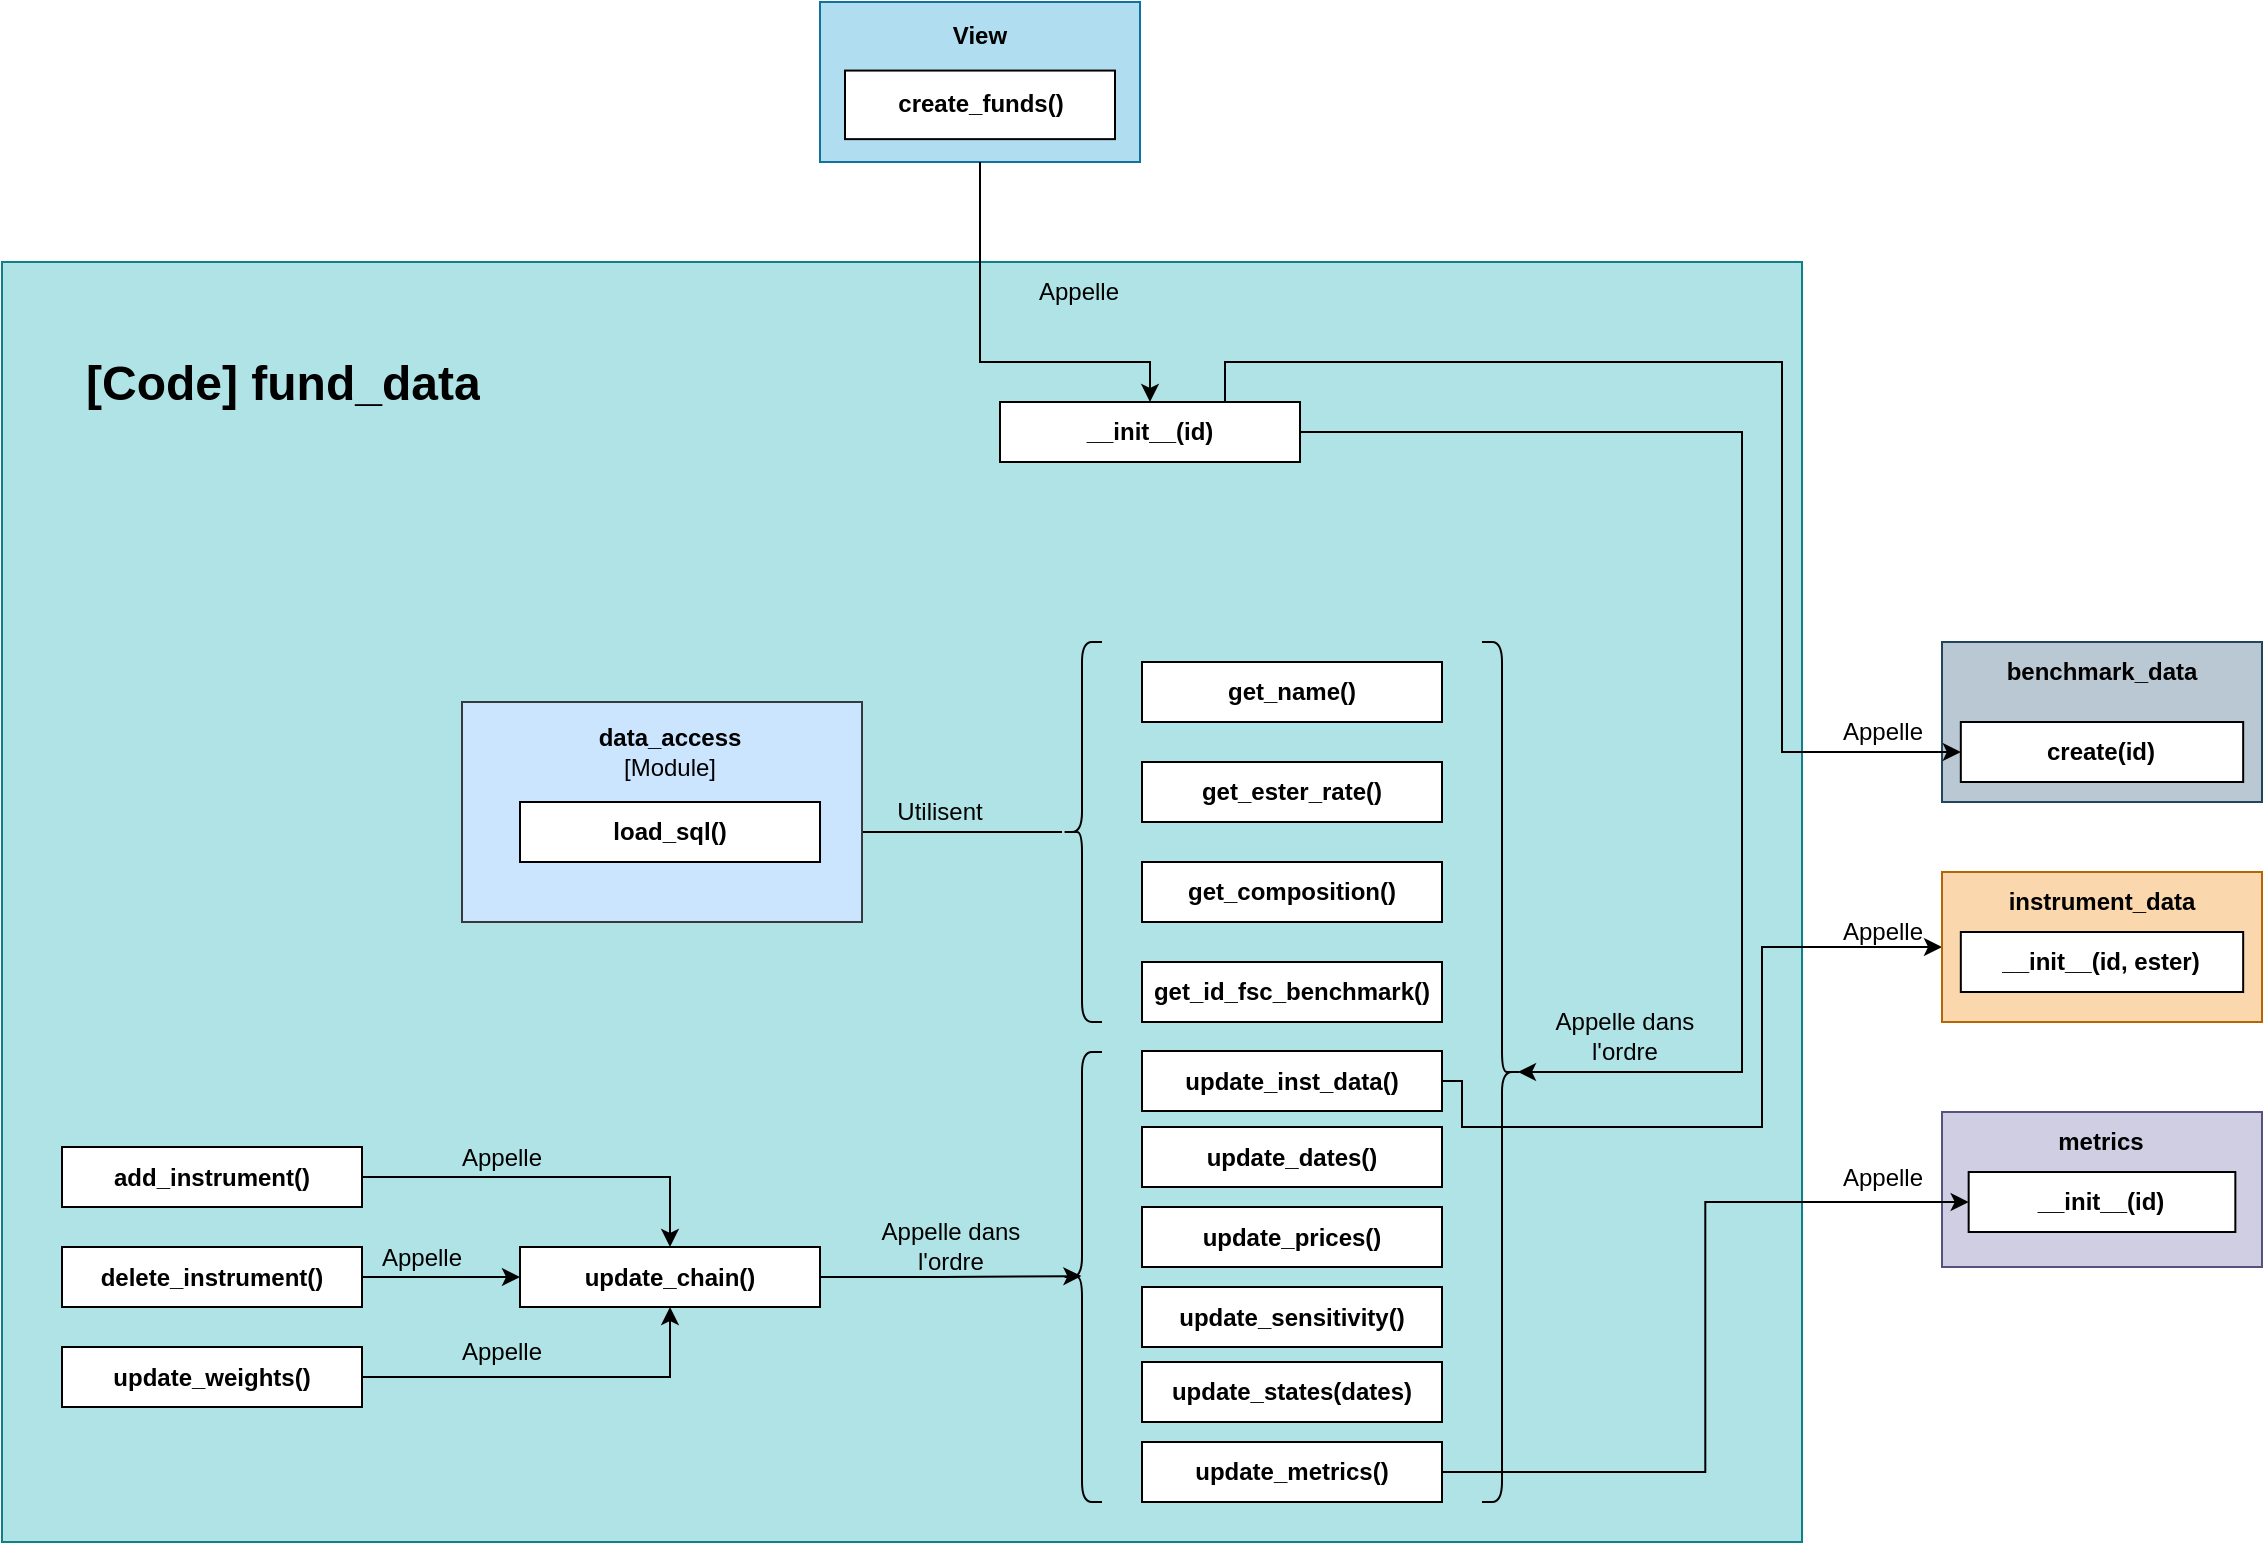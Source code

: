 <mxfile version="27.2.0">
  <diagram name="Page-1" id="jNu9Z5zwB6WvqihafVrA">
    <mxGraphModel dx="2245" dy="828" grid="1" gridSize="10" guides="1" tooltips="1" connect="1" arrows="1" fold="1" page="1" pageScale="1" pageWidth="827" pageHeight="1169" math="0" shadow="0">
      <root>
        <mxCell id="0" />
        <mxCell id="1" parent="0" />
        <mxCell id="xhRnbUlI3p6U2ewP2E0r-1" value="&lt;br&gt;&lt;div&gt;&lt;br&gt;&lt;/div&gt;" style="rounded=0;whiteSpace=wrap;html=1;fillColor=#b0e3e6;strokeColor=#0e8088;" parent="1" vertex="1">
          <mxGeometry x="-10" y="160" width="900" height="640" as="geometry" />
        </mxCell>
        <mxCell id="xhRnbUlI3p6U2ewP2E0r-17" value="&lt;b&gt;get_name()&lt;/b&gt;" style="rounded=0;whiteSpace=wrap;html=1;" parent="1" vertex="1">
          <mxGeometry x="560" y="360" width="150" height="30" as="geometry" />
        </mxCell>
        <mxCell id="xhRnbUlI3p6U2ewP2E0r-18" value="&lt;b&gt;get_ester_rate()&lt;/b&gt;" style="rounded=0;whiteSpace=wrap;html=1;" parent="1" vertex="1">
          <mxGeometry x="560" y="410" width="150" height="30" as="geometry" />
        </mxCell>
        <mxCell id="xhRnbUlI3p6U2ewP2E0r-19" value="&lt;b&gt;get_composition()&lt;/b&gt;" style="rounded=0;whiteSpace=wrap;html=1;" parent="1" vertex="1">
          <mxGeometry x="560" y="460" width="150" height="30" as="geometry" />
        </mxCell>
        <mxCell id="xhRnbUlI3p6U2ewP2E0r-20" value="&lt;b&gt;get_id_fsc_benchmark()&lt;/b&gt;" style="rounded=0;whiteSpace=wrap;html=1;" parent="1" vertex="1">
          <mxGeometry x="560" y="510" width="150" height="30" as="geometry" />
        </mxCell>
        <mxCell id="xhRnbUlI3p6U2ewP2E0r-97" style="edgeStyle=orthogonalEdgeStyle;rounded=0;orthogonalLoop=1;jettySize=auto;html=1;entryX=0;entryY=0.5;entryDx=0;entryDy=0;" parent="1" edge="1">
          <mxGeometry relative="1" as="geometry">
            <mxPoint x="710" y="569.494" as="sourcePoint" />
            <mxPoint x="960" y="502.5" as="targetPoint" />
            <Array as="points">
              <mxPoint x="720" y="569.5" />
              <mxPoint x="720" y="592.5" />
              <mxPoint x="870" y="592.5" />
              <mxPoint x="870" y="502.5" />
            </Array>
          </mxGeometry>
        </mxCell>
        <mxCell id="xhRnbUlI3p6U2ewP2E0r-21" value="&lt;b&gt;update_inst_data()&lt;/b&gt;" style="rounded=0;whiteSpace=wrap;html=1;" parent="1" vertex="1">
          <mxGeometry x="560" y="554.5" width="150" height="30" as="geometry" />
        </mxCell>
        <mxCell id="xhRnbUlI3p6U2ewP2E0r-22" value="&lt;b&gt;update_dates()&lt;/b&gt;" style="rounded=0;whiteSpace=wrap;html=1;" parent="1" vertex="1">
          <mxGeometry x="560" y="592.5" width="150" height="30" as="geometry" />
        </mxCell>
        <mxCell id="xhRnbUlI3p6U2ewP2E0r-23" value="&lt;b&gt;update_prices()&lt;/b&gt;" style="rounded=0;whiteSpace=wrap;html=1;" parent="1" vertex="1">
          <mxGeometry x="560" y="632.5" width="150" height="30" as="geometry" />
        </mxCell>
        <mxCell id="xhRnbUlI3p6U2ewP2E0r-24" value="&lt;b&gt;update_sensitivity()&lt;/b&gt;" style="rounded=0;whiteSpace=wrap;html=1;" parent="1" vertex="1">
          <mxGeometry x="560" y="672.5" width="150" height="30" as="geometry" />
        </mxCell>
        <mxCell id="xhRnbUlI3p6U2ewP2E0r-25" value="&lt;b&gt;update_chain()&lt;/b&gt;" style="rounded=0;whiteSpace=wrap;html=1;" parent="1" vertex="1">
          <mxGeometry x="249" y="652.5" width="150" height="30" as="geometry" />
        </mxCell>
        <mxCell id="xhRnbUlI3p6U2ewP2E0r-26" value="" style="shape=curlyBracket;whiteSpace=wrap;html=1;rounded=1;labelPosition=left;verticalLabelPosition=middle;align=right;verticalAlign=middle;" parent="1" vertex="1">
          <mxGeometry x="520" y="555" width="20" height="225" as="geometry" />
        </mxCell>
        <mxCell id="xhRnbUlI3p6U2ewP2E0r-28" style="edgeStyle=orthogonalEdgeStyle;rounded=0;orthogonalLoop=1;jettySize=auto;html=1;entryX=0.485;entryY=0.498;entryDx=0;entryDy=0;entryPerimeter=0;" parent="1" source="xhRnbUlI3p6U2ewP2E0r-25" target="xhRnbUlI3p6U2ewP2E0r-26" edge="1">
          <mxGeometry relative="1" as="geometry" />
        </mxCell>
        <mxCell id="xhRnbUlI3p6U2ewP2E0r-29" value="&lt;b&gt;update_states(dates)&lt;/b&gt;" style="rounded=0;whiteSpace=wrap;html=1;" parent="1" vertex="1">
          <mxGeometry x="560" y="710" width="150" height="30" as="geometry" />
        </mxCell>
        <mxCell id="xhRnbUlI3p6U2ewP2E0r-30" value="&lt;b&gt;update_metrics()&lt;/b&gt;" style="rounded=0;whiteSpace=wrap;html=1;" parent="1" vertex="1">
          <mxGeometry x="560" y="750" width="150" height="30" as="geometry" />
        </mxCell>
        <mxCell id="xhRnbUlI3p6U2ewP2E0r-41" value="" style="shape=curlyBracket;whiteSpace=wrap;html=1;rounded=1;labelPosition=left;verticalLabelPosition=middle;align=right;verticalAlign=middle;flipV=1;flipH=1;" parent="1" vertex="1">
          <mxGeometry x="730" y="350" width="20" height="430" as="geometry" />
        </mxCell>
        <mxCell id="xhRnbUlI3p6U2ewP2E0r-42" value="&lt;b&gt;__init__(id)&lt;/b&gt;" style="rounded=0;whiteSpace=wrap;html=1;" parent="1" vertex="1">
          <mxGeometry x="489" y="230" width="150" height="30" as="geometry" />
        </mxCell>
        <mxCell id="xhRnbUlI3p6U2ewP2E0r-45" style="edgeStyle=orthogonalEdgeStyle;rounded=0;orthogonalLoop=1;jettySize=auto;html=1;entryX=0.1;entryY=0.5;entryDx=0;entryDy=0;entryPerimeter=0;" parent="1" source="xhRnbUlI3p6U2ewP2E0r-42" target="xhRnbUlI3p6U2ewP2E0r-41" edge="1">
          <mxGeometry relative="1" as="geometry">
            <Array as="points">
              <mxPoint x="860" y="245" />
              <mxPoint x="860" y="565" />
            </Array>
          </mxGeometry>
        </mxCell>
        <mxCell id="xhRnbUlI3p6U2ewP2E0r-49" value="Appelle dans l&#39;ordre" style="text;html=1;align=center;verticalAlign=middle;whiteSpace=wrap;rounded=0;" parent="1" vertex="1">
          <mxGeometry x="414" y="636.5" width="101" height="30" as="geometry" />
        </mxCell>
        <mxCell id="xhRnbUlI3p6U2ewP2E0r-50" value="Appelle dans l&#39;ordre" style="text;html=1;align=center;verticalAlign=middle;whiteSpace=wrap;rounded=0;" parent="1" vertex="1">
          <mxGeometry x="751" y="532" width="101" height="30" as="geometry" />
        </mxCell>
        <mxCell id="xhRnbUlI3p6U2ewP2E0r-54" style="edgeStyle=orthogonalEdgeStyle;rounded=0;orthogonalLoop=1;jettySize=auto;html=1;" parent="1" source="xhRnbUlI3p6U2ewP2E0r-51" target="xhRnbUlI3p6U2ewP2E0r-52" edge="1">
          <mxGeometry relative="1" as="geometry" />
        </mxCell>
        <mxCell id="xhRnbUlI3p6U2ewP2E0r-51" value="" style="shape=curlyBracket;whiteSpace=wrap;html=1;rounded=1;labelPosition=left;verticalLabelPosition=middle;align=right;verticalAlign=middle;" parent="1" vertex="1">
          <mxGeometry x="520" y="350" width="20" height="190" as="geometry" />
        </mxCell>
        <mxCell id="xhRnbUlI3p6U2ewP2E0r-55" value="Utilisent" style="text;html=1;align=center;verticalAlign=middle;whiteSpace=wrap;rounded=0;" parent="1" vertex="1">
          <mxGeometry x="429" y="420" width="60" height="30" as="geometry" />
        </mxCell>
        <mxCell id="xhRnbUlI3p6U2ewP2E0r-59" style="edgeStyle=orthogonalEdgeStyle;rounded=0;orthogonalLoop=1;jettySize=auto;html=1;entryX=0.5;entryY=0;entryDx=0;entryDy=0;" parent="1" source="xhRnbUlI3p6U2ewP2E0r-56" target="xhRnbUlI3p6U2ewP2E0r-25" edge="1">
          <mxGeometry relative="1" as="geometry" />
        </mxCell>
        <mxCell id="xhRnbUlI3p6U2ewP2E0r-56" value="&lt;b&gt;add_instrument()&lt;/b&gt;" style="rounded=0;whiteSpace=wrap;html=1;" parent="1" vertex="1">
          <mxGeometry x="20" y="602.5" width="150" height="30" as="geometry" />
        </mxCell>
        <mxCell id="xhRnbUlI3p6U2ewP2E0r-60" style="edgeStyle=orthogonalEdgeStyle;rounded=0;orthogonalLoop=1;jettySize=auto;html=1;entryX=0;entryY=0.5;entryDx=0;entryDy=0;" parent="1" source="xhRnbUlI3p6U2ewP2E0r-57" target="xhRnbUlI3p6U2ewP2E0r-25" edge="1">
          <mxGeometry relative="1" as="geometry" />
        </mxCell>
        <mxCell id="xhRnbUlI3p6U2ewP2E0r-57" value="&lt;b&gt;delete_instrument()&lt;/b&gt;" style="rounded=0;whiteSpace=wrap;html=1;" parent="1" vertex="1">
          <mxGeometry x="20" y="652.5" width="150" height="30" as="geometry" />
        </mxCell>
        <mxCell id="xhRnbUlI3p6U2ewP2E0r-61" style="edgeStyle=orthogonalEdgeStyle;rounded=0;orthogonalLoop=1;jettySize=auto;html=1;entryX=0.5;entryY=1;entryDx=0;entryDy=0;" parent="1" source="xhRnbUlI3p6U2ewP2E0r-58" target="xhRnbUlI3p6U2ewP2E0r-25" edge="1">
          <mxGeometry relative="1" as="geometry" />
        </mxCell>
        <mxCell id="xhRnbUlI3p6U2ewP2E0r-58" value="&lt;b&gt;update_weights()&lt;/b&gt;" style="rounded=0;whiteSpace=wrap;html=1;" parent="1" vertex="1">
          <mxGeometry x="20" y="702.5" width="150" height="30" as="geometry" />
        </mxCell>
        <mxCell id="xhRnbUlI3p6U2ewP2E0r-62" value="Appelle" style="text;html=1;align=center;verticalAlign=middle;whiteSpace=wrap;rounded=0;" parent="1" vertex="1">
          <mxGeometry x="210" y="592.5" width="60" height="30" as="geometry" />
        </mxCell>
        <mxCell id="xhRnbUlI3p6U2ewP2E0r-63" value="Appelle" style="text;html=1;align=center;verticalAlign=middle;whiteSpace=wrap;rounded=0;" parent="1" vertex="1">
          <mxGeometry x="170" y="642.5" width="60" height="30" as="geometry" />
        </mxCell>
        <mxCell id="xhRnbUlI3p6U2ewP2E0r-64" value="Appelle" style="text;html=1;align=center;verticalAlign=middle;whiteSpace=wrap;rounded=0;" parent="1" vertex="1">
          <mxGeometry x="210" y="690" width="60" height="30" as="geometry" />
        </mxCell>
        <mxCell id="xhRnbUlI3p6U2ewP2E0r-65" value="&lt;h1 style=&quot;margin-top: 0px;&quot;&gt;&lt;span style=&quot;background-color: transparent; color: light-dark(rgb(0, 0, 0), rgb(255, 255, 255));&quot;&gt;[Code] fund_data&lt;/span&gt;&lt;/h1&gt;&lt;h1 style=&quot;margin-top: 0px;&quot;&gt;&lt;br&gt;&lt;/h1&gt;" style="text;html=1;whiteSpace=wrap;overflow=hidden;rounded=0;" parent="1" vertex="1">
          <mxGeometry x="30" y="200" width="310" height="120" as="geometry" />
        </mxCell>
        <mxCell id="xhRnbUlI3p6U2ewP2E0r-81" value="Appelle" style="text;html=1;align=center;verticalAlign=middle;whiteSpace=wrap;rounded=0;" parent="1" vertex="1">
          <mxGeometry x="880" y="602.5" width="101" height="30" as="geometry" />
        </mxCell>
        <mxCell id="xhRnbUlI3p6U2ewP2E0r-83" value="" style="group" parent="1" vertex="1" connectable="0">
          <mxGeometry x="960" y="350" width="160" height="80" as="geometry" />
        </mxCell>
        <mxCell id="xhRnbUlI3p6U2ewP2E0r-69" value="&lt;br&gt;&lt;div&gt;&lt;br&gt;&lt;/div&gt;" style="rounded=0;whiteSpace=wrap;html=1;fillColor=#bac8d3;strokeColor=#23445d;" parent="xhRnbUlI3p6U2ewP2E0r-83" vertex="1">
          <mxGeometry width="160" height="80" as="geometry" />
        </mxCell>
        <mxCell id="xhRnbUlI3p6U2ewP2E0r-70" value="&lt;b&gt;create(id)&lt;/b&gt;" style="rounded=0;whiteSpace=wrap;html=1;" parent="xhRnbUlI3p6U2ewP2E0r-83" vertex="1">
          <mxGeometry x="9.412" y="40" width="141.176" height="30" as="geometry" />
        </mxCell>
        <mxCell id="xhRnbUlI3p6U2ewP2E0r-72" value="&lt;b&gt;benchmark_data&lt;/b&gt;" style="text;html=1;align=center;verticalAlign=middle;whiteSpace=wrap;rounded=0;" parent="xhRnbUlI3p6U2ewP2E0r-83" vertex="1">
          <mxGeometry x="51.765" width="56.471" height="30" as="geometry" />
        </mxCell>
        <mxCell id="xhRnbUlI3p6U2ewP2E0r-73" style="edgeStyle=orthogonalEdgeStyle;rounded=0;orthogonalLoop=1;jettySize=auto;html=1;exitX=0.75;exitY=0;exitDx=0;exitDy=0;entryX=0;entryY=0.5;entryDx=0;entryDy=0;" parent="1" source="xhRnbUlI3p6U2ewP2E0r-42" target="xhRnbUlI3p6U2ewP2E0r-70" edge="1">
          <mxGeometry relative="1" as="geometry">
            <Array as="points">
              <mxPoint x="601" y="210" />
              <mxPoint x="880" y="210" />
              <mxPoint x="880" y="405" />
            </Array>
          </mxGeometry>
        </mxCell>
        <mxCell id="xhRnbUlI3p6U2ewP2E0r-84" value="" style="group" parent="1" vertex="1" connectable="0">
          <mxGeometry x="960" y="585" width="160" height="77.5" as="geometry" />
        </mxCell>
        <mxCell id="xhRnbUlI3p6U2ewP2E0r-77" value="" style="rounded=0;whiteSpace=wrap;html=1;fillColor=#d0cee2;strokeColor=#56517e;" parent="xhRnbUlI3p6U2ewP2E0r-84" vertex="1">
          <mxGeometry width="160" height="77.5" as="geometry" />
        </mxCell>
        <mxCell id="xhRnbUlI3p6U2ewP2E0r-78" value="&lt;b&gt;metrics&lt;/b&gt;" style="text;html=1;align=center;verticalAlign=middle;whiteSpace=wrap;rounded=0;" parent="xhRnbUlI3p6U2ewP2E0r-84" vertex="1">
          <mxGeometry x="53.333" width="53.333" height="30" as="geometry" />
        </mxCell>
        <mxCell id="xhRnbUlI3p6U2ewP2E0r-79" value="&lt;b&gt;__init__(id)&lt;/b&gt;" style="rounded=0;whiteSpace=wrap;html=1;" parent="xhRnbUlI3p6U2ewP2E0r-84" vertex="1">
          <mxGeometry x="13.333" y="30" width="133.333" height="30" as="geometry" />
        </mxCell>
        <mxCell id="xhRnbUlI3p6U2ewP2E0r-80" style="edgeStyle=orthogonalEdgeStyle;rounded=0;orthogonalLoop=1;jettySize=auto;html=1;entryX=0;entryY=0.5;entryDx=0;entryDy=0;" parent="1" source="xhRnbUlI3p6U2ewP2E0r-30" target="xhRnbUlI3p6U2ewP2E0r-79" edge="1">
          <mxGeometry relative="1" as="geometry" />
        </mxCell>
        <mxCell id="xhRnbUlI3p6U2ewP2E0r-86" value="Appelle" style="text;html=1;align=center;verticalAlign=middle;whiteSpace=wrap;rounded=0;" parent="1" vertex="1">
          <mxGeometry x="880" y="380" width="101" height="30" as="geometry" />
        </mxCell>
        <mxCell id="xhRnbUlI3p6U2ewP2E0r-89" value="" style="group" parent="1" vertex="1" connectable="0">
          <mxGeometry x="960" y="465" width="160" height="75" as="geometry" />
        </mxCell>
        <mxCell id="xhRnbUlI3p6U2ewP2E0r-76" value="&lt;div&gt;&lt;div&gt;&lt;div&gt;&lt;br&gt;&lt;/div&gt;&lt;/div&gt;&lt;/div&gt;" style="rounded=0;whiteSpace=wrap;html=1;fillColor=#fad7ac;strokeColor=#b46504;" parent="xhRnbUlI3p6U2ewP2E0r-89" vertex="1">
          <mxGeometry width="160" height="75" as="geometry" />
        </mxCell>
        <mxCell id="xhRnbUlI3p6U2ewP2E0r-87" value="&lt;b&gt;__init__(id, ester)&lt;/b&gt;" style="rounded=0;whiteSpace=wrap;html=1;" parent="xhRnbUlI3p6U2ewP2E0r-89" vertex="1">
          <mxGeometry x="9.412" y="30" width="141.176" height="30" as="geometry" />
        </mxCell>
        <mxCell id="xhRnbUlI3p6U2ewP2E0r-88" value="&lt;b&gt;instrument_data&lt;/b&gt;" style="text;html=1;align=center;verticalAlign=middle;whiteSpace=wrap;rounded=0;" parent="xhRnbUlI3p6U2ewP2E0r-89" vertex="1">
          <mxGeometry x="51.765" width="56.471" height="30" as="geometry" />
        </mxCell>
        <mxCell id="xhRnbUlI3p6U2ewP2E0r-93" value="" style="group" parent="1" vertex="1" connectable="0">
          <mxGeometry x="399" y="30" width="180" height="80" as="geometry" />
        </mxCell>
        <mxCell id="xhRnbUlI3p6U2ewP2E0r-94" value="" style="group" parent="xhRnbUlI3p6U2ewP2E0r-93" vertex="1" connectable="0">
          <mxGeometry width="160" height="80" as="geometry" />
        </mxCell>
        <mxCell id="xhRnbUlI3p6U2ewP2E0r-75" value="" style="rounded=0;whiteSpace=wrap;html=1;fillColor=#b1ddf0;strokeColor=#10739e;" parent="xhRnbUlI3p6U2ewP2E0r-94" vertex="1">
          <mxGeometry width="160" height="80" as="geometry" />
        </mxCell>
        <mxCell id="xhRnbUlI3p6U2ewP2E0r-91" value="&lt;b&gt;create_funds()&lt;/b&gt;" style="rounded=0;whiteSpace=wrap;html=1;" parent="xhRnbUlI3p6U2ewP2E0r-94" vertex="1">
          <mxGeometry x="12.5" y="34.286" width="135" height="34.286" as="geometry" />
        </mxCell>
        <mxCell id="xhRnbUlI3p6U2ewP2E0r-92" value="&lt;b&gt;View&lt;/b&gt;" style="text;html=1;align=center;verticalAlign=middle;whiteSpace=wrap;rounded=0;" parent="xhRnbUlI3p6U2ewP2E0r-94" vertex="1">
          <mxGeometry x="50" width="60" height="34.286" as="geometry" />
        </mxCell>
        <mxCell id="xhRnbUlI3p6U2ewP2E0r-95" style="edgeStyle=orthogonalEdgeStyle;rounded=0;orthogonalLoop=1;jettySize=auto;html=1;entryX=0.5;entryY=0;entryDx=0;entryDy=0;" parent="1" source="xhRnbUlI3p6U2ewP2E0r-75" target="xhRnbUlI3p6U2ewP2E0r-42" edge="1">
          <mxGeometry relative="1" as="geometry">
            <Array as="points">
              <mxPoint x="479" y="210" />
              <mxPoint x="564" y="210" />
            </Array>
          </mxGeometry>
        </mxCell>
        <mxCell id="xhRnbUlI3p6U2ewP2E0r-96" value="Appelle" style="text;html=1;align=center;verticalAlign=middle;whiteSpace=wrap;rounded=0;" parent="1" vertex="1">
          <mxGeometry x="478" y="160" width="101" height="30" as="geometry" />
        </mxCell>
        <mxCell id="xhRnbUlI3p6U2ewP2E0r-98" value="Appelle" style="text;html=1;align=center;verticalAlign=middle;whiteSpace=wrap;rounded=0;" parent="1" vertex="1">
          <mxGeometry x="880" y="480" width="101" height="30" as="geometry" />
        </mxCell>
        <mxCell id="xhRnbUlI3p6U2ewP2E0r-99" value="" style="group" parent="1" vertex="1" connectable="0">
          <mxGeometry x="220" y="380" width="200" height="110" as="geometry" />
        </mxCell>
        <mxCell id="xhRnbUlI3p6U2ewP2E0r-66" value="" style="rounded=0;whiteSpace=wrap;html=1;fillColor=#cce5ff;strokeColor=#36393d;" parent="xhRnbUlI3p6U2ewP2E0r-99" vertex="1">
          <mxGeometry width="200" height="110" as="geometry" />
        </mxCell>
        <mxCell id="xhRnbUlI3p6U2ewP2E0r-52" value="&lt;b&gt;load_sql()&lt;/b&gt;" style="rounded=0;whiteSpace=wrap;html=1;" parent="xhRnbUlI3p6U2ewP2E0r-99" vertex="1">
          <mxGeometry x="29" y="50" width="150" height="30" as="geometry" />
        </mxCell>
        <mxCell id="xhRnbUlI3p6U2ewP2E0r-67" value="&lt;b&gt;data_access&lt;/b&gt;&lt;div&gt;[Module]&lt;/div&gt;" style="text;html=1;align=center;verticalAlign=middle;whiteSpace=wrap;rounded=0;" parent="xhRnbUlI3p6U2ewP2E0r-99" vertex="1">
          <mxGeometry x="74" y="10" width="60" height="30" as="geometry" />
        </mxCell>
      </root>
    </mxGraphModel>
  </diagram>
</mxfile>

